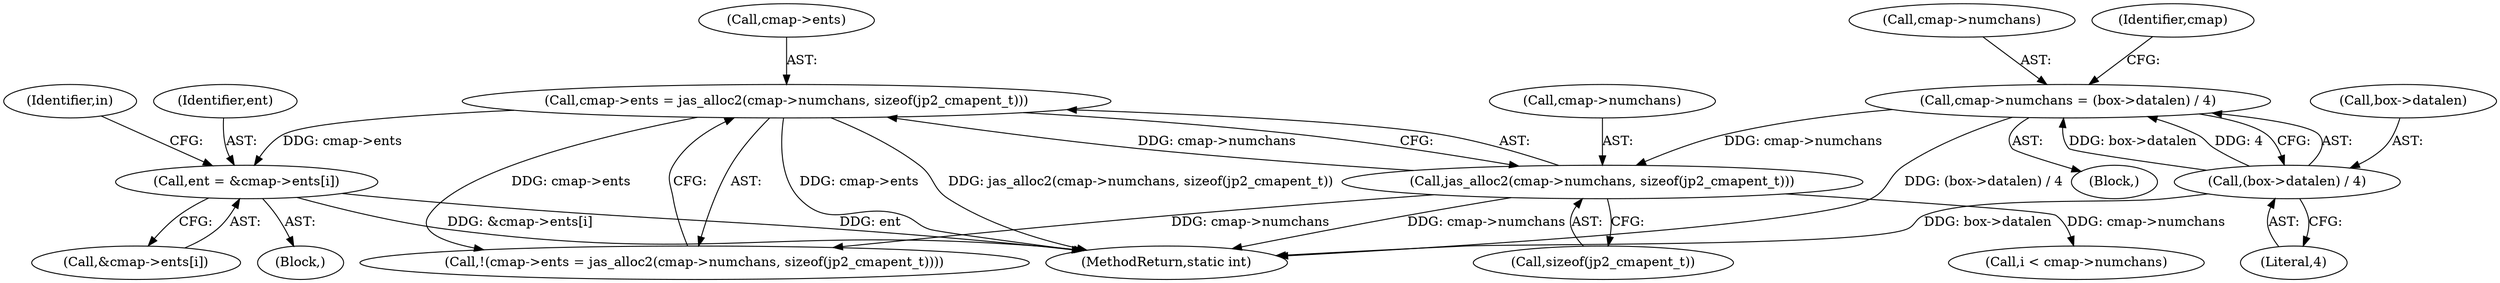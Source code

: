 digraph "0_jasper_e96fc4fdd525fa0ede28074a7e2b1caf94b58b0d_4@array" {
"1000157" [label="(Call,ent = &cmap->ents[i])"];
"1000131" [label="(Call,cmap->ents = jas_alloc2(cmap->numchans, sizeof(jp2_cmapent_t)))"];
"1000135" [label="(Call,jas_alloc2(cmap->numchans, sizeof(jp2_cmapent_t)))"];
"1000120" [label="(Call,cmap->numchans = (box->datalen) / 4)"];
"1000124" [label="(Call,(box->datalen) / 4)"];
"1000133" [label="(Identifier,cmap)"];
"1000135" [label="(Call,jas_alloc2(cmap->numchans, sizeof(jp2_cmapent_t)))"];
"1000157" [label="(Call,ent = &cmap->ents[i])"];
"1000149" [label="(Call,i < cmap->numchans)"];
"1000130" [label="(Call,!(cmap->ents = jas_alloc2(cmap->numchans, sizeof(jp2_cmapent_t))))"];
"1000159" [label="(Call,&cmap->ents[i])"];
"1000128" [label="(Literal,4)"];
"1000192" [label="(MethodReturn,static int)"];
"1000121" [label="(Call,cmap->numchans)"];
"1000125" [label="(Call,box->datalen)"];
"1000156" [label="(Block,)"];
"1000168" [label="(Identifier,in)"];
"1000132" [label="(Call,cmap->ents)"];
"1000158" [label="(Identifier,ent)"];
"1000103" [label="(Block,)"];
"1000139" [label="(Call,sizeof(jp2_cmapent_t))"];
"1000124" [label="(Call,(box->datalen) / 4)"];
"1000120" [label="(Call,cmap->numchans = (box->datalen) / 4)"];
"1000131" [label="(Call,cmap->ents = jas_alloc2(cmap->numchans, sizeof(jp2_cmapent_t)))"];
"1000136" [label="(Call,cmap->numchans)"];
"1000157" -> "1000156"  [label="AST: "];
"1000157" -> "1000159"  [label="CFG: "];
"1000158" -> "1000157"  [label="AST: "];
"1000159" -> "1000157"  [label="AST: "];
"1000168" -> "1000157"  [label="CFG: "];
"1000157" -> "1000192"  [label="DDG: &cmap->ents[i]"];
"1000157" -> "1000192"  [label="DDG: ent"];
"1000131" -> "1000157"  [label="DDG: cmap->ents"];
"1000131" -> "1000130"  [label="AST: "];
"1000131" -> "1000135"  [label="CFG: "];
"1000132" -> "1000131"  [label="AST: "];
"1000135" -> "1000131"  [label="AST: "];
"1000130" -> "1000131"  [label="CFG: "];
"1000131" -> "1000192"  [label="DDG: cmap->ents"];
"1000131" -> "1000192"  [label="DDG: jas_alloc2(cmap->numchans, sizeof(jp2_cmapent_t))"];
"1000131" -> "1000130"  [label="DDG: cmap->ents"];
"1000135" -> "1000131"  [label="DDG: cmap->numchans"];
"1000135" -> "1000139"  [label="CFG: "];
"1000136" -> "1000135"  [label="AST: "];
"1000139" -> "1000135"  [label="AST: "];
"1000135" -> "1000192"  [label="DDG: cmap->numchans"];
"1000135" -> "1000130"  [label="DDG: cmap->numchans"];
"1000120" -> "1000135"  [label="DDG: cmap->numchans"];
"1000135" -> "1000149"  [label="DDG: cmap->numchans"];
"1000120" -> "1000103"  [label="AST: "];
"1000120" -> "1000124"  [label="CFG: "];
"1000121" -> "1000120"  [label="AST: "];
"1000124" -> "1000120"  [label="AST: "];
"1000133" -> "1000120"  [label="CFG: "];
"1000120" -> "1000192"  [label="DDG: (box->datalen) / 4"];
"1000124" -> "1000120"  [label="DDG: box->datalen"];
"1000124" -> "1000120"  [label="DDG: 4"];
"1000124" -> "1000128"  [label="CFG: "];
"1000125" -> "1000124"  [label="AST: "];
"1000128" -> "1000124"  [label="AST: "];
"1000124" -> "1000192"  [label="DDG: box->datalen"];
}

